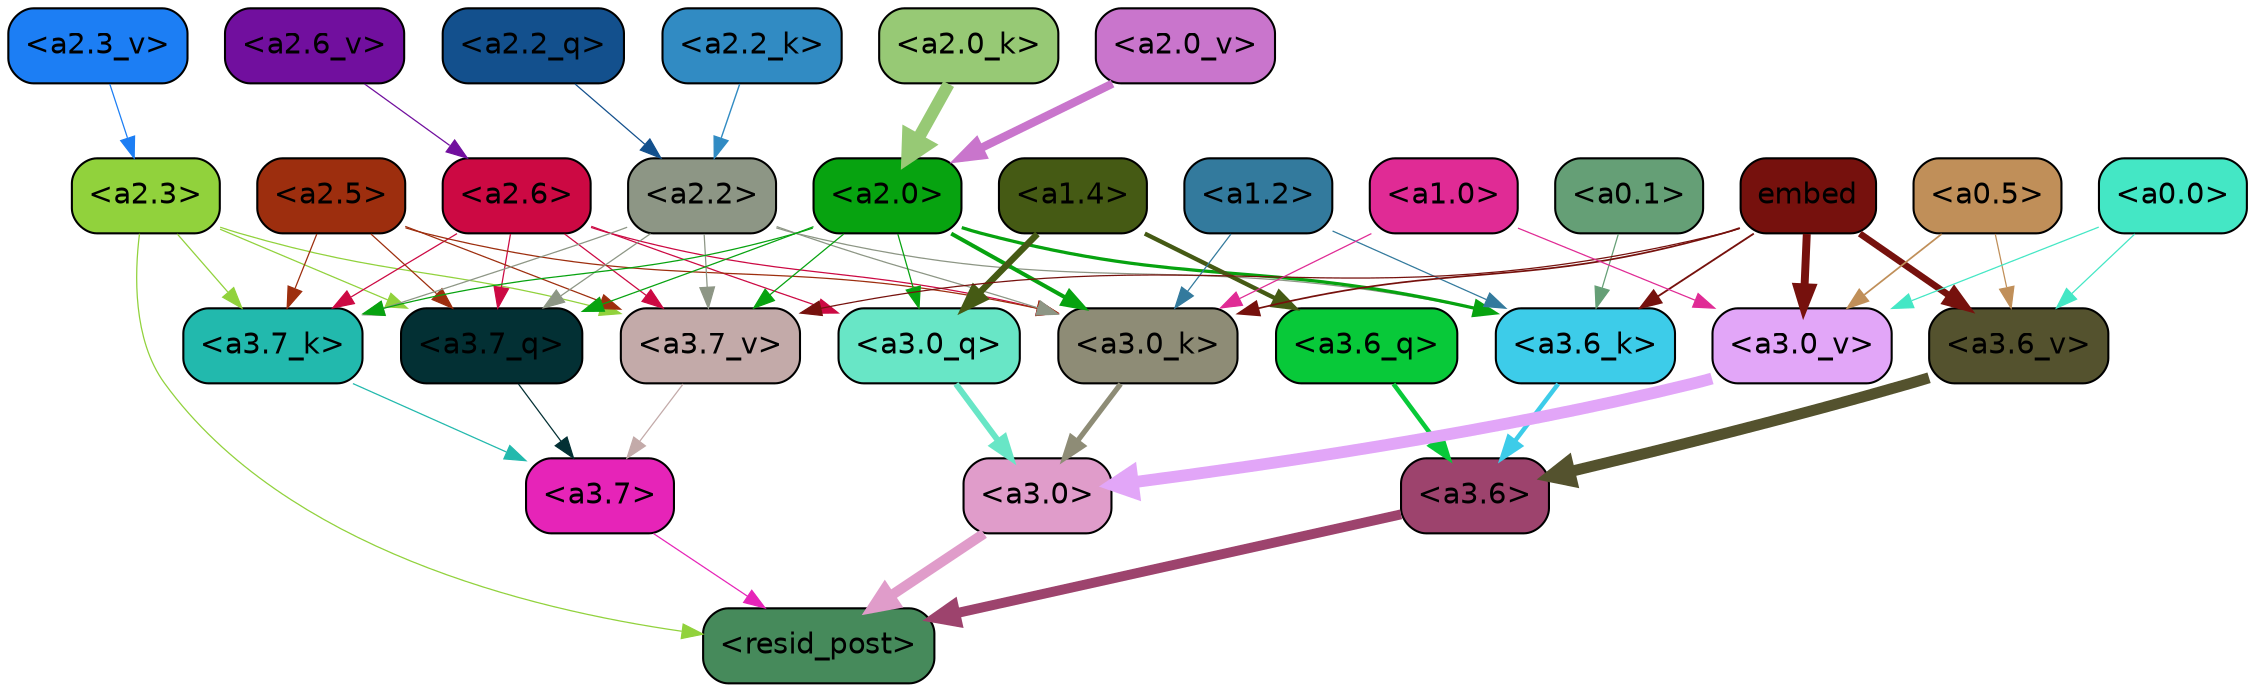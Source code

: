strict digraph "" {
	graph [bgcolor=transparent,
		layout=dot,
		overlap=false,
		splines=true
	];
	"<a3.7>"	[color=black,
		fillcolor="#e624b8",
		fontname=Helvetica,
		shape=box,
		style="filled, rounded"];
	"<resid_post>"	[color=black,
		fillcolor="#468a5b",
		fontname=Helvetica,
		shape=box,
		style="filled, rounded"];
	"<a3.7>" -> "<resid_post>"	[color="#e624b8",
		penwidth=0.6];
	"<a3.6>"	[color=black,
		fillcolor="#9d436d",
		fontname=Helvetica,
		shape=box,
		style="filled, rounded"];
	"<a3.6>" -> "<resid_post>"	[color="#9d436d",
		penwidth=4.751592040061951];
	"<a3.0>"	[color=black,
		fillcolor="#e09cca",
		fontname=Helvetica,
		shape=box,
		style="filled, rounded"];
	"<a3.0>" -> "<resid_post>"	[color="#e09cca",
		penwidth=4.904066681861877];
	"<a2.3>"	[color=black,
		fillcolor="#91d23c",
		fontname=Helvetica,
		shape=box,
		style="filled, rounded"];
	"<a2.3>" -> "<resid_post>"	[color="#91d23c",
		penwidth=0.6];
	"<a3.7_q>"	[color=black,
		fillcolor="#033034",
		fontname=Helvetica,
		shape=box,
		style="filled, rounded"];
	"<a2.3>" -> "<a3.7_q>"	[color="#91d23c",
		penwidth=0.6];
	"<a3.7_k>"	[color=black,
		fillcolor="#22b9ad",
		fontname=Helvetica,
		shape=box,
		style="filled, rounded"];
	"<a2.3>" -> "<a3.7_k>"	[color="#91d23c",
		penwidth=0.6069068089127541];
	"<a3.7_v>"	[color=black,
		fillcolor="#c3aaa9",
		fontname=Helvetica,
		shape=box,
		style="filled, rounded"];
	"<a2.3>" -> "<a3.7_v>"	[color="#91d23c",
		penwidth=0.6];
	"<a3.7_q>" -> "<a3.7>"	[color="#033034",
		penwidth=0.6];
	"<a3.6_q>"	[color=black,
		fillcolor="#08c939",
		fontname=Helvetica,
		shape=box,
		style="filled, rounded"];
	"<a3.6_q>" -> "<a3.6>"	[color="#08c939",
		penwidth=2.160832464694977];
	"<a3.0_q>"	[color=black,
		fillcolor="#68e6c6",
		fontname=Helvetica,
		shape=box,
		style="filled, rounded"];
	"<a3.0_q>" -> "<a3.0>"	[color="#68e6c6",
		penwidth=2.870753765106201];
	"<a3.7_k>" -> "<a3.7>"	[color="#22b9ad",
		penwidth=0.6];
	"<a3.6_k>"	[color=black,
		fillcolor="#3dcce9",
		fontname=Helvetica,
		shape=box,
		style="filled, rounded"];
	"<a3.6_k>" -> "<a3.6>"	[color="#3dcce9",
		penwidth=2.13908451795578];
	"<a3.0_k>"	[color=black,
		fillcolor="#8e8c76",
		fontname=Helvetica,
		shape=box,
		style="filled, rounded"];
	"<a3.0_k>" -> "<a3.0>"	[color="#8e8c76",
		penwidth=2.520303964614868];
	"<a3.7_v>" -> "<a3.7>"	[color="#c3aaa9",
		penwidth=0.6];
	"<a3.6_v>"	[color=black,
		fillcolor="#54522e",
		fontname=Helvetica,
		shape=box,
		style="filled, rounded"];
	"<a3.6_v>" -> "<a3.6>"	[color="#54522e",
		penwidth=5.297133803367615];
	"<a3.0_v>"	[color=black,
		fillcolor="#e2a6f8",
		fontname=Helvetica,
		shape=box,
		style="filled, rounded"];
	"<a3.0_v>" -> "<a3.0>"	[color="#e2a6f8",
		penwidth=5.680712580680847];
	"<a2.6>"	[color=black,
		fillcolor="#cc0943",
		fontname=Helvetica,
		shape=box,
		style="filled, rounded"];
	"<a2.6>" -> "<a3.7_q>"	[color="#cc0943",
		penwidth=0.6];
	"<a2.6>" -> "<a3.0_q>"	[color="#cc0943",
		penwidth=0.6];
	"<a2.6>" -> "<a3.7_k>"	[color="#cc0943",
		penwidth=0.6];
	"<a2.6>" -> "<a3.0_k>"	[color="#cc0943",
		penwidth=0.6];
	"<a2.6>" -> "<a3.7_v>"	[color="#cc0943",
		penwidth=0.6];
	"<a2.5>"	[color=black,
		fillcolor="#9d2e0e",
		fontname=Helvetica,
		shape=box,
		style="filled, rounded"];
	"<a2.5>" -> "<a3.7_q>"	[color="#9d2e0e",
		penwidth=0.6];
	"<a2.5>" -> "<a3.7_k>"	[color="#9d2e0e",
		penwidth=0.6];
	"<a2.5>" -> "<a3.0_k>"	[color="#9d2e0e",
		penwidth=0.6];
	"<a2.5>" -> "<a3.7_v>"	[color="#9d2e0e",
		penwidth=0.6];
	"<a2.2>"	[color=black,
		fillcolor="#8d9685",
		fontname=Helvetica,
		shape=box,
		style="filled, rounded"];
	"<a2.2>" -> "<a3.7_q>"	[color="#8d9685",
		penwidth=0.6];
	"<a2.2>" -> "<a3.7_k>"	[color="#8d9685",
		penwidth=0.6];
	"<a2.2>" -> "<a3.6_k>"	[color="#8d9685",
		penwidth=0.6];
	"<a2.2>" -> "<a3.0_k>"	[color="#8d9685",
		penwidth=0.6];
	"<a2.2>" -> "<a3.7_v>"	[color="#8d9685",
		penwidth=0.6];
	"<a2.0>"	[color=black,
		fillcolor="#07a310",
		fontname=Helvetica,
		shape=box,
		style="filled, rounded"];
	"<a2.0>" -> "<a3.7_q>"	[color="#07a310",
		penwidth=0.6];
	"<a2.0>" -> "<a3.0_q>"	[color="#07a310",
		penwidth=0.6];
	"<a2.0>" -> "<a3.7_k>"	[color="#07a310",
		penwidth=0.6];
	"<a2.0>" -> "<a3.6_k>"	[color="#07a310",
		penwidth=1.564806342124939];
	"<a2.0>" -> "<a3.0_k>"	[color="#07a310",
		penwidth=1.9353990852832794];
	"<a2.0>" -> "<a3.7_v>"	[color="#07a310",
		penwidth=0.6];
	"<a1.4>"	[color=black,
		fillcolor="#455a14",
		fontname=Helvetica,
		shape=box,
		style="filled, rounded"];
	"<a1.4>" -> "<a3.6_q>"	[color="#455a14",
		penwidth=2.0727532356977463];
	"<a1.4>" -> "<a3.0_q>"	[color="#455a14",
		penwidth=3.1279823780059814];
	"<a1.2>"	[color=black,
		fillcolor="#337a9d",
		fontname=Helvetica,
		shape=box,
		style="filled, rounded"];
	"<a1.2>" -> "<a3.6_k>"	[color="#337a9d",
		penwidth=0.6];
	"<a1.2>" -> "<a3.0_k>"	[color="#337a9d",
		penwidth=0.6];
	"<a0.1>"	[color=black,
		fillcolor="#659f76",
		fontname=Helvetica,
		shape=box,
		style="filled, rounded"];
	"<a0.1>" -> "<a3.6_k>"	[color="#659f76",
		penwidth=0.6];
	embed	[color=black,
		fillcolor="#76110d",
		fontname=Helvetica,
		shape=box,
		style="filled, rounded"];
	embed -> "<a3.6_k>"	[color="#76110d",
		penwidth=0.8915999233722687];
	embed -> "<a3.0_k>"	[color="#76110d",
		penwidth=0.832088902592659];
	embed -> "<a3.7_v>"	[color="#76110d",
		penwidth=0.6];
	embed -> "<a3.6_v>"	[color="#76110d",
		penwidth=3.1840110421180725];
	embed -> "<a3.0_v>"	[color="#76110d",
		penwidth=3.8132747188210487];
	"<a1.0>"	[color=black,
		fillcolor="#e02b95",
		fontname=Helvetica,
		shape=box,
		style="filled, rounded"];
	"<a1.0>" -> "<a3.0_k>"	[color="#e02b95",
		penwidth=0.6];
	"<a1.0>" -> "<a3.0_v>"	[color="#e02b95",
		penwidth=0.6];
	"<a0.5>"	[color=black,
		fillcolor="#c08f59",
		fontname=Helvetica,
		shape=box,
		style="filled, rounded"];
	"<a0.5>" -> "<a3.6_v>"	[color="#c08f59",
		penwidth=0.6];
	"<a0.5>" -> "<a3.0_v>"	[color="#c08f59",
		penwidth=0.8331108838319778];
	"<a0.0>"	[color=black,
		fillcolor="#44e7c5",
		fontname=Helvetica,
		shape=box,
		style="filled, rounded"];
	"<a0.0>" -> "<a3.6_v>"	[color="#44e7c5",
		penwidth=0.6];
	"<a0.0>" -> "<a3.0_v>"	[color="#44e7c5",
		penwidth=0.6];
	"<a2.2_q>"	[color=black,
		fillcolor="#13508d",
		fontname=Helvetica,
		shape=box,
		style="filled, rounded"];
	"<a2.2_q>" -> "<a2.2>"	[color="#13508d",
		penwidth=0.6];
	"<a2.2_k>"	[color=black,
		fillcolor="#318bc3",
		fontname=Helvetica,
		shape=box,
		style="filled, rounded"];
	"<a2.2_k>" -> "<a2.2>"	[color="#318bc3",
		penwidth=0.6722683310508728];
	"<a2.0_k>"	[color=black,
		fillcolor="#97c975",
		fontname=Helvetica,
		shape=box,
		style="filled, rounded"];
	"<a2.0_k>" -> "<a2.0>"	[color="#97c975",
		penwidth=5.859246134757996];
	"<a2.6_v>"	[color=black,
		fillcolor="#710f9e",
		fontname=Helvetica,
		shape=box,
		style="filled, rounded"];
	"<a2.6_v>" -> "<a2.6>"	[color="#710f9e",
		penwidth=0.6];
	"<a2.3_v>"	[color=black,
		fillcolor="#1c7ef4",
		fontname=Helvetica,
		shape=box,
		style="filled, rounded"];
	"<a2.3_v>" -> "<a2.3>"	[color="#1c7ef4",
		penwidth=0.6];
	"<a2.0_v>"	[color=black,
		fillcolor="#c975cc",
		fontname=Helvetica,
		shape=box,
		style="filled, rounded"];
	"<a2.0_v>" -> "<a2.0>"	[color="#c975cc",
		penwidth=3.9621697664260864];
}
